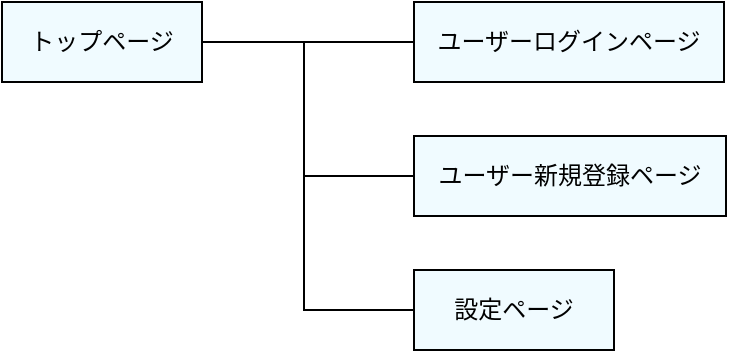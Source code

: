 <mxfile>
    <diagram id="FbGIO8VDApT2Ov-YjEbU" name="ページ1">
        <mxGraphModel dx="536" dy="568" grid="0" gridSize="10" guides="1" tooltips="1" connect="1" arrows="1" fold="1" page="1" pageScale="1" pageWidth="1169" pageHeight="827" background="#FFFFFF" math="0" shadow="0">
            <root>
                <mxCell id="0"/>
                <mxCell id="1" parent="0"/>
                <mxCell id="29" style="edgeStyle=none;html=1;exitX=1;exitY=0.5;exitDx=0;exitDy=0;entryX=0;entryY=0.5;entryDx=0;entryDy=0;strokeColor=#000000;fontColor=#000000;startArrow=none;startFill=0;endArrow=none;endFill=0;startSize=10;endSize=10;sourcePerimeterSpacing=10;targetPerimeterSpacing=10;fillColor=#F0FBFF;" edge="1" parent="1" source="24" target="25">
                    <mxGeometry relative="1" as="geometry"/>
                </mxCell>
                <mxCell id="24" value="&lt;font color=&quot;#000000&quot;&gt;トップページ&lt;/font&gt;" style="whiteSpace=wrap;html=1;align=center;fillColor=#F0FBFF;strokeColor=#000000;" vertex="1" parent="1">
                    <mxGeometry x="155" y="103" width="100" height="40" as="geometry"/>
                </mxCell>
                <mxCell id="25" value="&lt;font color=&quot;#000000&quot;&gt;ユーザーログインページ&lt;/font&gt;" style="whiteSpace=wrap;html=1;align=center;fillColor=#F0FBFF;strokeColor=#000000;" vertex="1" parent="1">
                    <mxGeometry x="361" y="103" width="155" height="40" as="geometry"/>
                </mxCell>
                <mxCell id="32" style="edgeStyle=none;html=1;exitX=0;exitY=0.5;exitDx=0;exitDy=0;strokeColor=#000000;fontColor=#000000;startArrow=none;startFill=0;endArrow=none;endFill=0;startSize=10;endSize=10;sourcePerimeterSpacing=10;targetPerimeterSpacing=10;fillColor=#F0FBFF;" edge="1" parent="1" source="26">
                    <mxGeometry relative="1" as="geometry">
                        <mxPoint x="306" y="190.043" as="targetPoint"/>
                    </mxGeometry>
                </mxCell>
                <mxCell id="26" value="&lt;font color=&quot;#000000&quot;&gt;ユーザー新規登録ページ&lt;/font&gt;" style="whiteSpace=wrap;html=1;align=center;fillColor=#F0FBFF;strokeColor=#000000;" vertex="1" parent="1">
                    <mxGeometry x="361" y="170" width="156" height="40" as="geometry"/>
                </mxCell>
                <mxCell id="31" style="edgeStyle=none;html=1;exitX=0;exitY=0.5;exitDx=0;exitDy=0;strokeColor=#000000;fontColor=#000000;startArrow=none;startFill=0;endArrow=none;endFill=0;startSize=10;endSize=10;sourcePerimeterSpacing=10;targetPerimeterSpacing=10;fillColor=#F0FBFF;" edge="1" parent="1" source="27">
                    <mxGeometry relative="1" as="geometry">
                        <mxPoint x="306" y="257" as="targetPoint"/>
                    </mxGeometry>
                </mxCell>
                <mxCell id="27" value="&lt;font color=&quot;#000000&quot;&gt;設定ページ&lt;/font&gt;" style="whiteSpace=wrap;html=1;align=center;fillColor=#F0FBFF;strokeColor=#000000;" vertex="1" parent="1">
                    <mxGeometry x="361" y="237" width="100" height="40" as="geometry"/>
                </mxCell>
                <mxCell id="30" style="edgeStyle=none;html=1;strokeColor=#000000;fontColor=#000000;startArrow=none;startFill=0;endArrow=none;endFill=0;startSize=10;endSize=10;sourcePerimeterSpacing=10;targetPerimeterSpacing=10;fillColor=#F0FBFF;" edge="1" parent="1">
                    <mxGeometry relative="1" as="geometry">
                        <mxPoint x="306" y="122.5" as="sourcePoint"/>
                        <mxPoint x="306" y="257.5" as="targetPoint"/>
                    </mxGeometry>
                </mxCell>
            </root>
        </mxGraphModel>
    </diagram>
</mxfile>